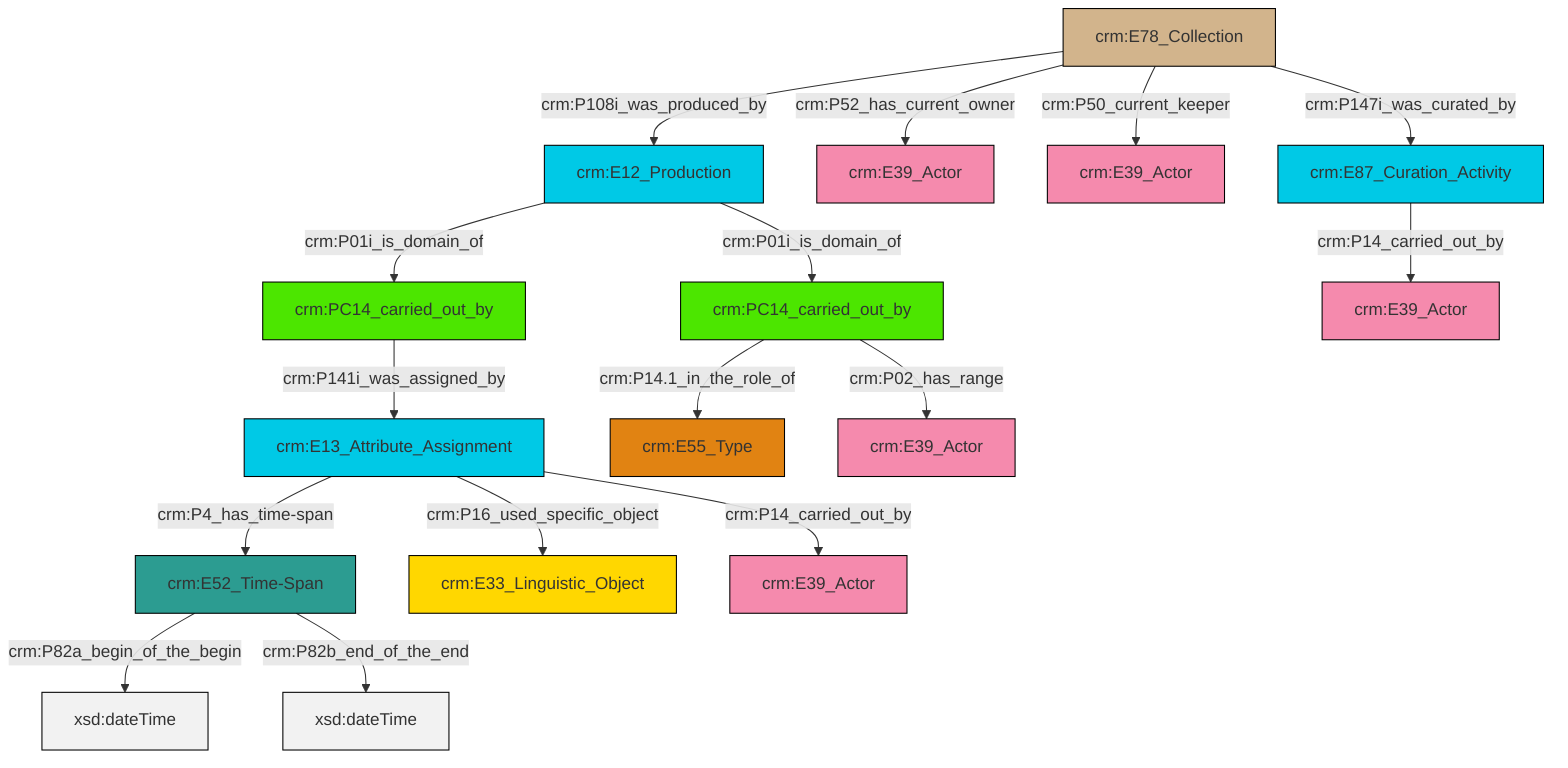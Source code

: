 graph TD
classDef Literal fill:#f2f2f2,stroke:#000000;
classDef CRM_Entity fill:#FFFFFF,stroke:#000000;
classDef Temporal_Entity fill:#00C9E6, stroke:#000000;
classDef Type fill:#E18312, stroke:#000000;
classDef Time-Span fill:#2C9C91, stroke:#000000;
classDef Appellation fill:#FFEB7F, stroke:#000000;
classDef Place fill:#008836, stroke:#000000;
classDef Persistent_Item fill:#B266B2, stroke:#000000;
classDef Conceptual_Object fill:#FFD700, stroke:#000000;
classDef Physical_Thing fill:#D2B48C, stroke:#000000;
classDef Actor fill:#f58aad, stroke:#000000;
classDef PC_Classes fill:#4ce600, stroke:#000000;
classDef Multi fill:#cccccc,stroke:#000000;

2["crm:PC14_carried_out_by"]:::PC_Classes -->|crm:P14.1_in_the_role_of| 3["crm:E55_Type"]:::Type
4["crm:PC14_carried_out_by"]:::PC_Classes -->|crm:P141i_was_assigned_by| 5["crm:E13_Attribute_Assignment"]:::Temporal_Entity
9["crm:E52_Time-Span"]:::Time-Span -->|crm:P82a_begin_of_the_begin| 10[xsd:dateTime]:::Literal
2["crm:PC14_carried_out_by"]:::PC_Classes -->|crm:P02_has_range| 19["crm:E39_Actor"]:::Actor
17["crm:E78_Collection"]:::Physical_Thing -->|crm:P108i_was_produced_by| 15["crm:E12_Production"]:::Temporal_Entity
15["crm:E12_Production"]:::Temporal_Entity -->|crm:P01i_is_domain_of| 4["crm:PC14_carried_out_by"]:::PC_Classes
5["crm:E13_Attribute_Assignment"]:::Temporal_Entity -->|crm:P4_has_time-span| 9["crm:E52_Time-Span"]:::Time-Span
17["crm:E78_Collection"]:::Physical_Thing -->|crm:P52_has_current_owner| 23["crm:E39_Actor"]:::Actor
5["crm:E13_Attribute_Assignment"]:::Temporal_Entity -->|crm:P16_used_specific_object| 11["crm:E33_Linguistic_Object"]:::Conceptual_Object
13["crm:E87_Curation_Activity"]:::Temporal_Entity -->|crm:P14_carried_out_by| 24["crm:E39_Actor"]:::Actor
5["crm:E13_Attribute_Assignment"]:::Temporal_Entity -->|crm:P14_carried_out_by| 21["crm:E39_Actor"]:::Actor
17["crm:E78_Collection"]:::Physical_Thing -->|crm:P50_current_keeper| 0["crm:E39_Actor"]:::Actor
9["crm:E52_Time-Span"]:::Time-Span -->|crm:P82b_end_of_the_end| 29[xsd:dateTime]:::Literal
17["crm:E78_Collection"]:::Physical_Thing -->|crm:P147i_was_curated_by| 13["crm:E87_Curation_Activity"]:::Temporal_Entity
15["crm:E12_Production"]:::Temporal_Entity -->|crm:P01i_is_domain_of| 2["crm:PC14_carried_out_by"]:::PC_Classes